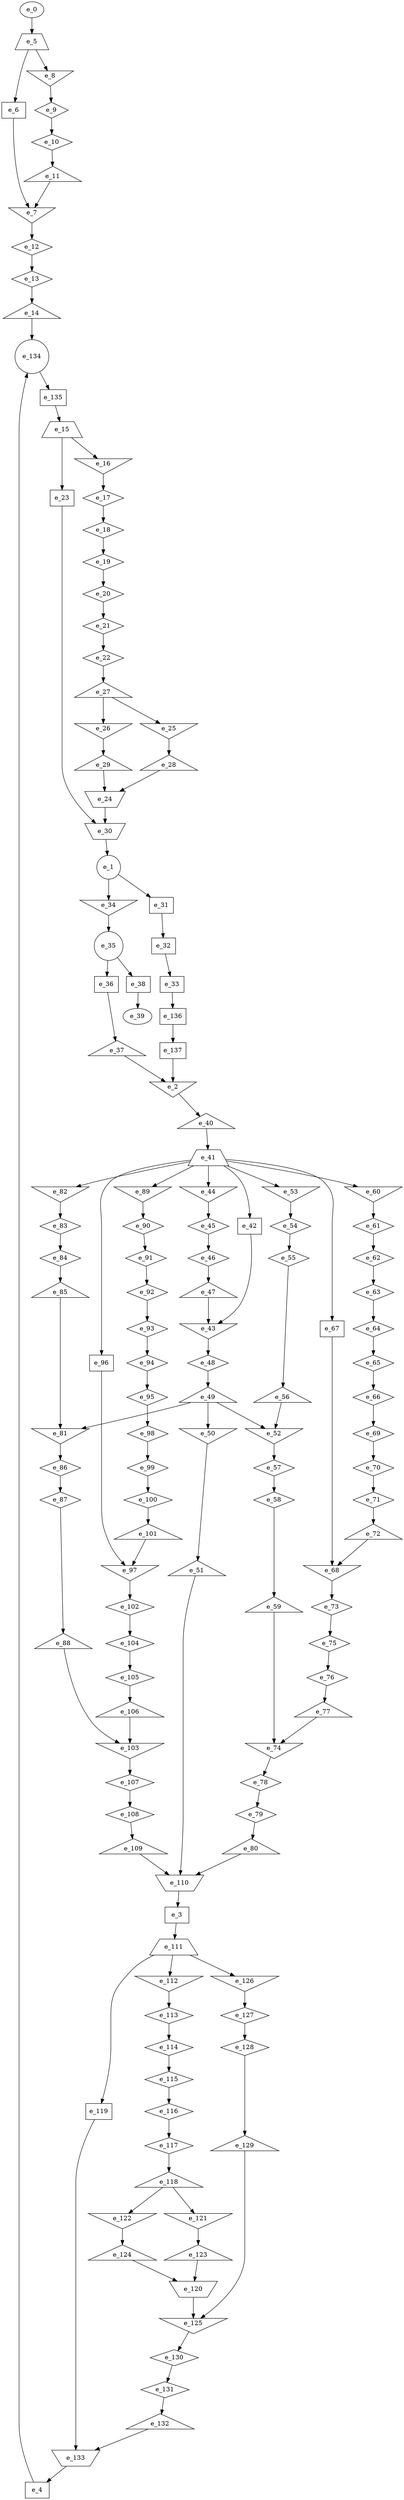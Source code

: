 digraph control_path {
  e_0: entry_node : n ;
  e_1 [shape = circle];
  e_2 [shape = invtriangle];
  e_3 [shape = dot];
  e_4 [shape = dot];
  e_5 [shape = trapezium];
  e_6 [shape = dot];
  e_7 [shape = invtriangle];
  e_8 [shape = invtriangle];
  e_9 [shape = diamond];
  e_10 [shape = diamond];
  e_11 [shape = triangle];
  e_12 [shape = diamond];
  e_13 [shape = diamond];
  e_14 [shape = triangle];
  e_15 [shape = trapezium];
  e_16 [shape = invtriangle];
  e_17 [shape = diamond];
  e_18 [shape = diamond];
  e_19 [shape = diamond];
  e_20 [shape = diamond];
  e_21 [shape = diamond];
  e_22 [shape = diamond];
  e_23 [shape = dot];
  e_24 [shape = invtrapezium];
  e_25 [shape = invtriangle];
  e_26 [shape = invtriangle];
  e_27 [shape = triangle];
  e_28 [shape = triangle];
  e_29 [shape = triangle];
  e_30 [shape = invtrapezium];
  e_31 [shape = dot];
  e_32 [shape = dot];
  e_33 [shape = dot];
  e_34 [shape = invtriangle];
  e_35 [shape = circle];
  e_36 [shape = dot];
  e_37 [shape = triangle];
  e_38 [shape = dot];
  e_39: exit_node : s ;
  e_40 [shape = triangle];
  e_41 [shape = trapezium];
  e_42 [shape = dot];
  e_43 [shape = invtriangle];
  e_44 [shape = invtriangle];
  e_45 [shape = diamond];
  e_46 [shape = diamond];
  e_47 [shape = triangle];
  e_48 [shape = diamond];
  e_49 [shape = triangle];
  e_50 [shape = invtriangle];
  e_51 [shape = triangle];
  e_52 [shape = invtriangle];
  e_53 [shape = invtriangle];
  e_54 [shape = diamond];
  e_55 [shape = diamond];
  e_56 [shape = triangle];
  e_57 [shape = diamond];
  e_58 [shape = diamond];
  e_59 [shape = triangle];
  e_60 [shape = invtriangle];
  e_61 [shape = diamond];
  e_62 [shape = diamond];
  e_63 [shape = diamond];
  e_64 [shape = diamond];
  e_65 [shape = diamond];
  e_66 [shape = diamond];
  e_67 [shape = dot];
  e_68 [shape = invtriangle];
  e_69 [shape = diamond];
  e_70 [shape = diamond];
  e_71 [shape = diamond];
  e_72 [shape = triangle];
  e_73 [shape = diamond];
  e_74 [shape = invtriangle];
  e_75 [shape = diamond];
  e_76 [shape = diamond];
  e_77 [shape = triangle];
  e_78 [shape = diamond];
  e_79 [shape = diamond];
  e_80 [shape = triangle];
  e_81 [shape = invtriangle];
  e_82 [shape = invtriangle];
  e_83 [shape = diamond];
  e_84 [shape = diamond];
  e_85 [shape = triangle];
  e_86 [shape = diamond];
  e_87 [shape = diamond];
  e_88 [shape = triangle];
  e_89 [shape = invtriangle];
  e_90 [shape = diamond];
  e_91 [shape = diamond];
  e_92 [shape = diamond];
  e_93 [shape = diamond];
  e_94 [shape = diamond];
  e_95 [shape = diamond];
  e_96 [shape = dot];
  e_97 [shape = invtriangle];
  e_98 [shape = diamond];
  e_99 [shape = diamond];
  e_100 [shape = diamond];
  e_101 [shape = triangle];
  e_102 [shape = diamond];
  e_103 [shape = invtriangle];
  e_104 [shape = diamond];
  e_105 [shape = diamond];
  e_106 [shape = triangle];
  e_107 [shape = diamond];
  e_108 [shape = diamond];
  e_109 [shape = triangle];
  e_110 [shape = invtrapezium];
  e_111 [shape = trapezium];
  e_112 [shape = invtriangle];
  e_113 [shape = diamond];
  e_114 [shape = diamond];
  e_115 [shape = diamond];
  e_116 [shape = diamond];
  e_117 [shape = diamond];
  e_118 [shape = triangle];
  e_119 [shape = dot];
  e_120 [shape = invtrapezium];
  e_121 [shape = invtriangle];
  e_122 [shape = invtriangle];
  e_123 [shape = triangle];
  e_124 [shape = triangle];
  e_125 [shape = invtriangle];
  e_126 [shape = invtriangle];
  e_127 [shape = diamond];
  e_128 [shape = diamond];
  e_129 [shape = triangle];
  e_130 [shape = diamond];
  e_131 [shape = diamond];
  e_132 [shape = triangle];
  e_133 [shape = invtrapezium];
  e_134 [shape = circle];
  e_135 [shape = dot];
  e_136 [shape = dot];
  e_137 [shape = dot];
  e_30 -> e_1;
  e_37 -> e_2;
  e_137 -> e_2;
  e_110 -> e_3;
  e_133 -> e_4;
  e_0 -> e_5;
  e_5 -> e_6;
  e_11 -> e_7;
  e_6 -> e_7;
  e_5 -> e_8;
  e_8 -> e_9;
  e_9 -> e_10;
  e_10 -> e_11;
  e_7 -> e_12;
  e_12 -> e_13;
  e_13 -> e_14;
  e_135 -> e_15;
  e_15 -> e_16;
  e_16 -> e_17;
  e_17 -> e_18;
  e_18 -> e_19;
  e_19 -> e_20;
  e_20 -> e_21;
  e_21 -> e_22;
  e_15 -> e_23;
  e_28 -> e_24;
  e_29 -> e_24;
  e_27 -> e_25;
  e_27 -> e_26;
  e_22 -> e_27;
  e_25 -> e_28;
  e_26 -> e_29;
  e_23 -> e_30;
  e_24 -> e_30;
  e_1 -> e_31;
  e_31 -> e_32;
  e_32 -> e_33;
  e_1 -> e_34;
  e_34 -> e_35;
  e_35 -> e_36;
  e_36 -> e_37;
  e_35 -> e_38;
  e_38 -> e_39;
  e_2 -> e_40;
  e_40 -> e_41;
  e_41 -> e_42;
  e_42 -> e_43;
  e_47 -> e_43;
  e_41 -> e_44;
  e_44 -> e_45;
  e_45 -> e_46;
  e_46 -> e_47;
  e_43 -> e_48;
  e_48 -> e_49;
  e_49 -> e_50;
  e_50 -> e_51;
  e_49 -> e_52;
  e_56 -> e_52;
  e_41 -> e_53;
  e_53 -> e_54;
  e_54 -> e_55;
  e_55 -> e_56;
  e_52 -> e_57;
  e_57 -> e_58;
  e_58 -> e_59;
  e_41 -> e_60;
  e_60 -> e_61;
  e_61 -> e_62;
  e_62 -> e_63;
  e_63 -> e_64;
  e_64 -> e_65;
  e_65 -> e_66;
  e_41 -> e_67;
  e_72 -> e_68;
  e_67 -> e_68;
  e_66 -> e_69;
  e_69 -> e_70;
  e_70 -> e_71;
  e_71 -> e_72;
  e_68 -> e_73;
  e_77 -> e_74;
  e_59 -> e_74;
  e_73 -> e_75;
  e_75 -> e_76;
  e_76 -> e_77;
  e_74 -> e_78;
  e_78 -> e_79;
  e_79 -> e_80;
  e_85 -> e_81;
  e_49 -> e_81;
  e_41 -> e_82;
  e_82 -> e_83;
  e_83 -> e_84;
  e_84 -> e_85;
  e_81 -> e_86;
  e_86 -> e_87;
  e_87 -> e_88;
  e_41 -> e_89;
  e_89 -> e_90;
  e_90 -> e_91;
  e_91 -> e_92;
  e_92 -> e_93;
  e_93 -> e_94;
  e_94 -> e_95;
  e_41 -> e_96;
  e_96 -> e_97;
  e_101 -> e_97;
  e_95 -> e_98;
  e_98 -> e_99;
  e_99 -> e_100;
  e_100 -> e_101;
  e_97 -> e_102;
  e_106 -> e_103;
  e_88 -> e_103;
  e_102 -> e_104;
  e_104 -> e_105;
  e_105 -> e_106;
  e_103 -> e_107;
  e_107 -> e_108;
  e_108 -> e_109;
  e_80 -> e_110;
  e_109 -> e_110;
  e_51 -> e_110;
  e_3 -> e_111;
  e_111 -> e_112;
  e_112 -> e_113;
  e_113 -> e_114;
  e_114 -> e_115;
  e_115 -> e_116;
  e_116 -> e_117;
  e_117 -> e_118;
  e_111 -> e_119;
  e_123 -> e_120;
  e_124 -> e_120;
  e_118 -> e_121;
  e_118 -> e_122;
  e_121 -> e_123;
  e_122 -> e_124;
  e_120 -> e_125;
  e_129 -> e_125;
  e_111 -> e_126;
  e_126 -> e_127;
  e_127 -> e_128;
  e_128 -> e_129;
  e_125 -> e_130;
  e_130 -> e_131;
  e_131 -> e_132;
  e_119 -> e_133;
  e_132 -> e_133;
  e_4 -> e_134;
  e_14 -> e_134;
  e_134 -> e_135;
  e_33 -> e_136;
  e_136 -> e_137;
}
